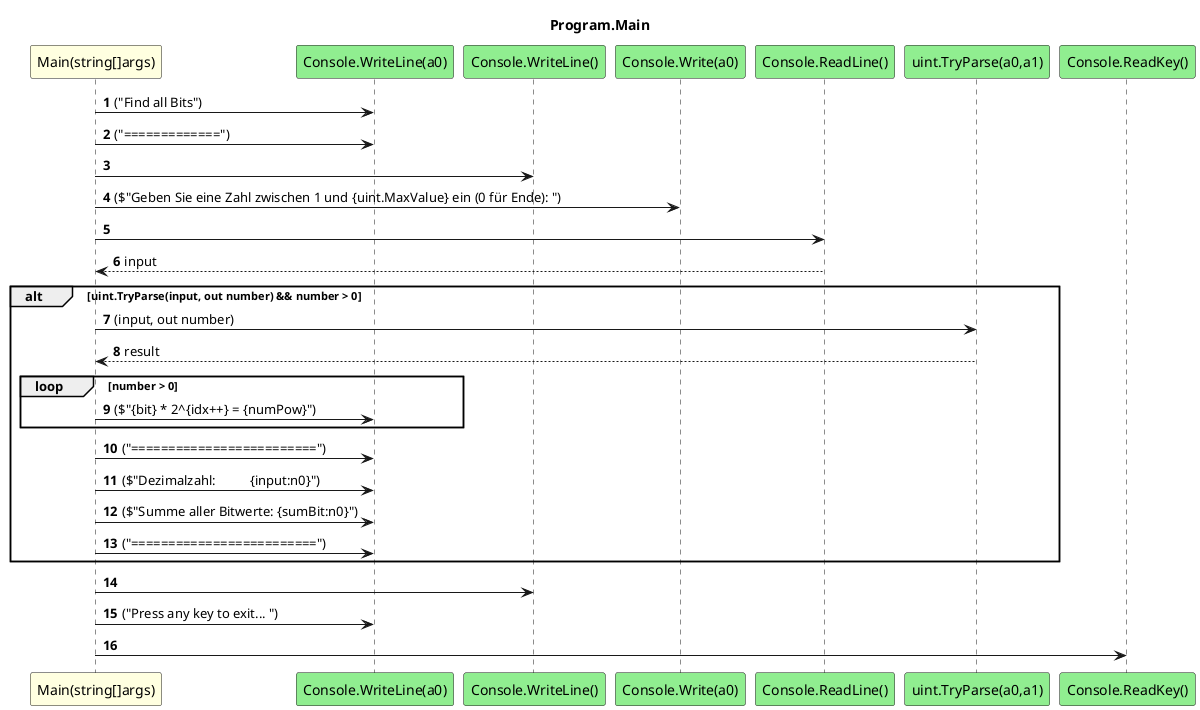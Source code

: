 @startuml Program.Main
title Program.Main
participant "Main(string[]args)" as Main_p0 #LightYellow
participant "Console.WriteLine(a0)" as Console_WriteLine_a0 #LightGreen
participant "Console.WriteLine()" as Console_WriteLine #LightGreen
participant "Console.Write(a0)" as Console_Write_a0 #LightGreen
participant "Console.ReadLine()" as Console_ReadLine #LightGreen
participant "uint.TryParse(a0,a1)" as uint_TryParse_a0_a1 #LightGreen
participant "Console.ReadKey()" as Console_ReadKey #LightGreen
autonumber
Main_p0 -> Console_WriteLine_a0 : ("Find all Bits")
Main_p0 -> Console_WriteLine_a0 : ("=============")
Main_p0 -> Console_WriteLine
Main_p0 -> Console_Write_a0 : ($"Geben Sie eine Zahl zwischen 1 und {uint.MaxValue} ein (0 für Ende): ")
Main_p0 -> Console_ReadLine
Console_ReadLine --> Main_p0 : input
alt uint.TryParse(input, out number) && number > 0
    Main_p0 -> uint_TryParse_a0_a1 : (input, out number)
    uint_TryParse_a0_a1 --> Main_p0 : result
    loop number > 0
        Main_p0 -> Console_WriteLine_a0 : ($"{bit} * 2^{idx++} = {numPow}")
    end
    Main_p0 -> Console_WriteLine_a0 : ("=========================")
    Main_p0 -> Console_WriteLine_a0 : ($"Dezimalzahl:          {input:n0}")
    Main_p0 -> Console_WriteLine_a0 : ($"Summe aller Bitwerte: {sumBit:n0}")
    Main_p0 -> Console_WriteLine_a0 : ("=========================")
end
Main_p0 -> Console_WriteLine
Main_p0 -> Console_WriteLine_a0 : ("Press any key to exit... ")
Main_p0 -> Console_ReadKey
@enduml
